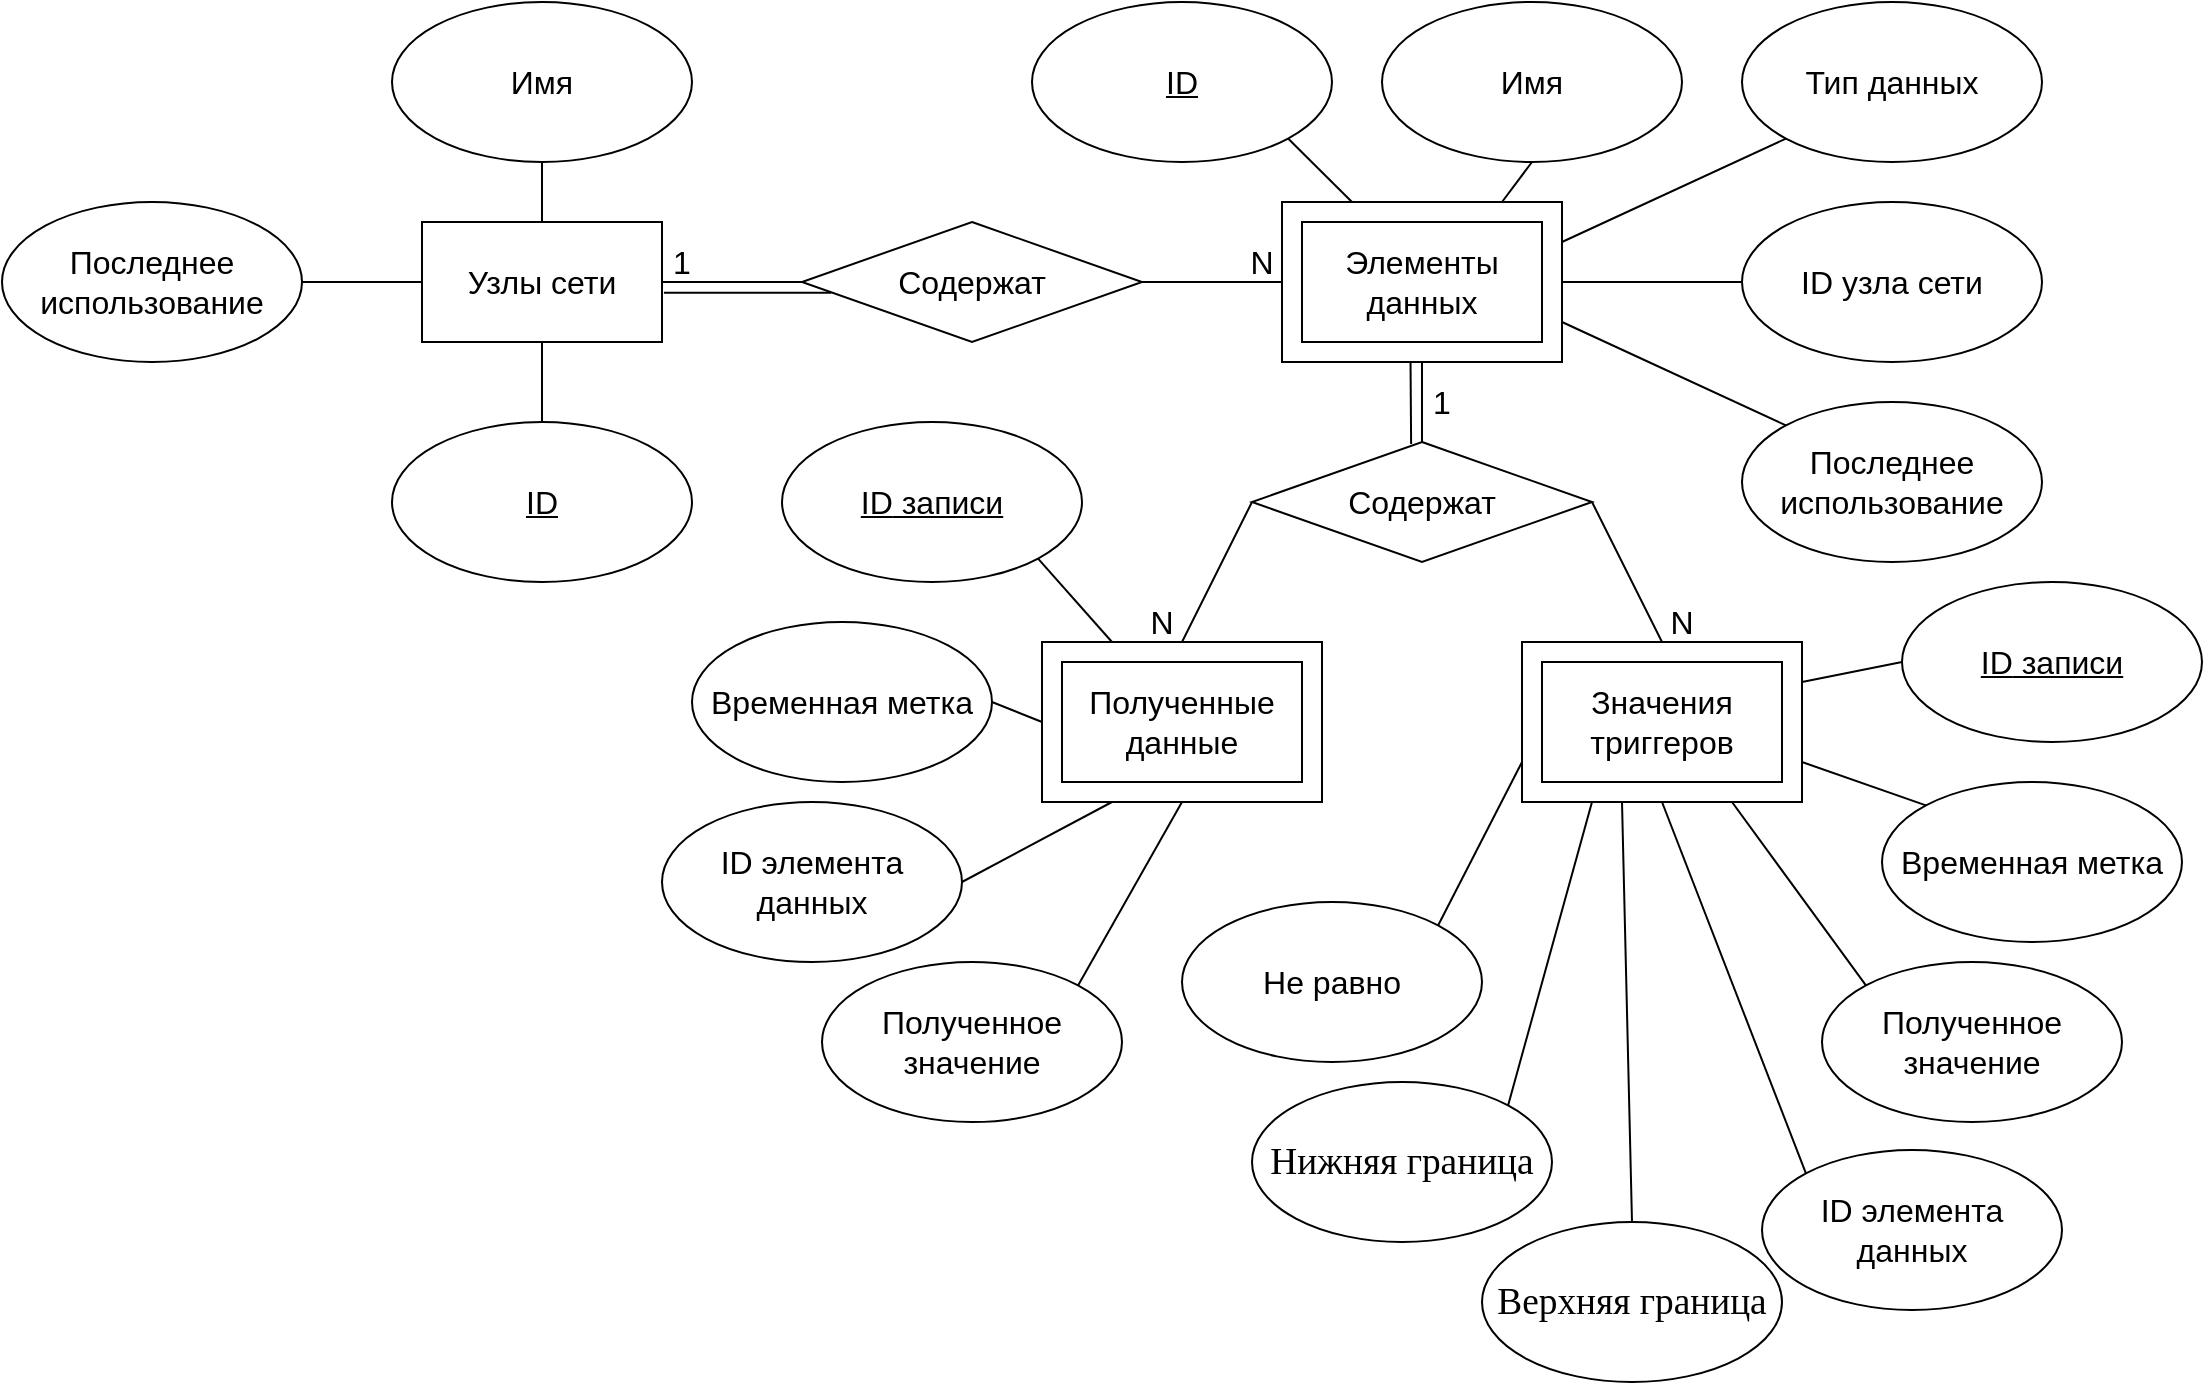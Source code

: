 <mxfile version="13.1.3" type="device"><diagram id="2NQud6H2d2UL2vJR8tZM" name="Page-1"><mxGraphModel dx="2306" dy="810" grid="1" gridSize="10" guides="1" tooltips="1" connect="1" arrows="1" fold="1" page="1" pageScale="1" pageWidth="827" pageHeight="1169" math="0" shadow="0"><root><mxCell id="0"/><mxCell id="1" parent="0"/><mxCell id="1g4GfbAe0ADZ7q655CXd-66" value="" style="rounded=0;whiteSpace=wrap;html=1;strokeColor=#000000;gradientColor=none;" vertex="1" parent="1"><mxGeometry x="630" y="330" width="140" height="80" as="geometry"/></mxCell><mxCell id="1g4GfbAe0ADZ7q655CXd-65" value="" style="rounded=0;whiteSpace=wrap;html=1;strokeColor=#000000;gradientColor=none;" vertex="1" parent="1"><mxGeometry x="390" y="330" width="140" height="80" as="geometry"/></mxCell><mxCell id="1g4GfbAe0ADZ7q655CXd-60" value="" style="rounded=0;whiteSpace=wrap;html=1;strokeColor=#000000;gradientColor=none;" vertex="1" parent="1"><mxGeometry x="510" y="110" width="140" height="80" as="geometry"/></mxCell><mxCell id="1g4GfbAe0ADZ7q655CXd-7" style="rounded=0;orthogonalLoop=1;jettySize=auto;html=1;exitX=1;exitY=0.5;exitDx=0;exitDy=0;entryX=0;entryY=0.5;entryDx=0;entryDy=0;endArrow=none;endFill=0;" edge="1" parent="1" source="1g4GfbAe0ADZ7q655CXd-1" target="1g4GfbAe0ADZ7q655CXd-5"><mxGeometry relative="1" as="geometry"/></mxCell><mxCell id="1g4GfbAe0ADZ7q655CXd-1" value="&lt;font style=&quot;font-size: 16px&quot;&gt;Узлы сети&lt;/font&gt;" style="rounded=0;whiteSpace=wrap;html=1;" vertex="1" parent="1"><mxGeometry x="80" y="120" width="120" height="60" as="geometry"/></mxCell><mxCell id="1g4GfbAe0ADZ7q655CXd-9" style="rounded=0;orthogonalLoop=1;jettySize=auto;html=1;entryX=0.5;entryY=0;entryDx=0;entryDy=0;endArrow=none;endFill=0;" edge="1" parent="1" target="1g4GfbAe0ADZ7q655CXd-6"><mxGeometry relative="1" as="geometry"><mxPoint x="580" y="190" as="sourcePoint"/></mxGeometry></mxCell><mxCell id="1g4GfbAe0ADZ7q655CXd-2" value="&lt;font style=&quot;font-size: 16px&quot;&gt;Элементы данных&lt;br&gt;&lt;/font&gt;" style="rounded=0;whiteSpace=wrap;html=1;strokeColor=#000000;gradientColor=none;" vertex="1" parent="1"><mxGeometry x="520" y="120" width="120" height="60" as="geometry"/></mxCell><mxCell id="1g4GfbAe0ADZ7q655CXd-3" value="&lt;font style=&quot;font-size: 16px&quot;&gt;Полученные данные&lt;br&gt;&lt;/font&gt;" style="rounded=0;whiteSpace=wrap;html=1;" vertex="1" parent="1"><mxGeometry x="400" y="340" width="120" height="60" as="geometry"/></mxCell><mxCell id="1g4GfbAe0ADZ7q655CXd-4" value="&lt;font style=&quot;font-size: 16px&quot;&gt;Значения триггеров&lt;br&gt;&lt;/font&gt;" style="rounded=0;whiteSpace=wrap;html=1;" vertex="1" parent="1"><mxGeometry x="640" y="340" width="120" height="60" as="geometry"/></mxCell><mxCell id="1g4GfbAe0ADZ7q655CXd-8" style="rounded=0;orthogonalLoop=1;jettySize=auto;html=1;exitX=1;exitY=0.5;exitDx=0;exitDy=0;endArrow=none;endFill=0;" edge="1" parent="1" source="1g4GfbAe0ADZ7q655CXd-5"><mxGeometry relative="1" as="geometry"><mxPoint x="510" y="150" as="targetPoint"/></mxGeometry></mxCell><mxCell id="1g4GfbAe0ADZ7q655CXd-5" value="&lt;font style=&quot;font-size: 16px&quot;&gt;Содержат&lt;/font&gt;" style="rhombus;whiteSpace=wrap;html=1;" vertex="1" parent="1"><mxGeometry x="270" y="120" width="170" height="60" as="geometry"/></mxCell><mxCell id="1g4GfbAe0ADZ7q655CXd-10" style="rounded=0;orthogonalLoop=1;jettySize=auto;html=1;exitX=0;exitY=0.5;exitDx=0;exitDy=0;entryX=0.5;entryY=0;entryDx=0;entryDy=0;endArrow=none;endFill=0;" edge="1" parent="1" source="1g4GfbAe0ADZ7q655CXd-6" target="1g4GfbAe0ADZ7q655CXd-65"><mxGeometry relative="1" as="geometry"/></mxCell><mxCell id="1g4GfbAe0ADZ7q655CXd-11" style="rounded=0;orthogonalLoop=1;jettySize=auto;html=1;exitX=1;exitY=0.5;exitDx=0;exitDy=0;entryX=0.5;entryY=0;entryDx=0;entryDy=0;endArrow=none;endFill=0;" edge="1" parent="1" source="1g4GfbAe0ADZ7q655CXd-6" target="1g4GfbAe0ADZ7q655CXd-66"><mxGeometry relative="1" as="geometry"/></mxCell><mxCell id="1g4GfbAe0ADZ7q655CXd-6" value="&lt;font style=&quot;font-size: 16px&quot;&gt;Содержат&lt;/font&gt;" style="rhombus;whiteSpace=wrap;html=1;" vertex="1" parent="1"><mxGeometry x="495" y="230" width="170" height="60" as="geometry"/></mxCell><mxCell id="1g4GfbAe0ADZ7q655CXd-35" style="edgeStyle=none;rounded=0;orthogonalLoop=1;jettySize=auto;html=1;exitX=1;exitY=0.5;exitDx=0;exitDy=0;entryX=0;entryY=0.5;entryDx=0;entryDy=0;endArrow=none;endFill=0;" edge="1" parent="1" source="1g4GfbAe0ADZ7q655CXd-14" target="1g4GfbAe0ADZ7q655CXd-1"><mxGeometry relative="1" as="geometry"/></mxCell><mxCell id="1g4GfbAe0ADZ7q655CXd-14" value="&lt;font style=&quot;font-size: 16px&quot;&gt;Последнее использование&lt;br&gt;&lt;/font&gt;" style="ellipse;whiteSpace=wrap;html=1;" vertex="1" parent="1"><mxGeometry x="-130" y="110" width="150" height="80" as="geometry"/></mxCell><mxCell id="1g4GfbAe0ADZ7q655CXd-34" style="rounded=0;orthogonalLoop=1;jettySize=auto;html=1;exitX=0.5;exitY=1;exitDx=0;exitDy=0;endArrow=none;endFill=0;" edge="1" parent="1" source="1g4GfbAe0ADZ7q655CXd-15" target="1g4GfbAe0ADZ7q655CXd-1"><mxGeometry relative="1" as="geometry"/></mxCell><mxCell id="1g4GfbAe0ADZ7q655CXd-15" value="&lt;font style=&quot;font-size: 16px&quot;&gt;Имя&lt;/font&gt;" style="ellipse;whiteSpace=wrap;html=1;" vertex="1" parent="1"><mxGeometry x="65" y="10" width="150" height="80" as="geometry"/></mxCell><mxCell id="1g4GfbAe0ADZ7q655CXd-36" style="edgeStyle=none;rounded=0;orthogonalLoop=1;jettySize=auto;html=1;exitX=0.5;exitY=0;exitDx=0;exitDy=0;entryX=0.5;entryY=1;entryDx=0;entryDy=0;endArrow=none;endFill=0;" edge="1" parent="1" source="1g4GfbAe0ADZ7q655CXd-16" target="1g4GfbAe0ADZ7q655CXd-1"><mxGeometry relative="1" as="geometry"/></mxCell><mxCell id="1g4GfbAe0ADZ7q655CXd-16" value="&lt;u&gt;&lt;font style=&quot;font-size: 16px&quot;&gt;ID&lt;/font&gt;&lt;/u&gt;" style="ellipse;whiteSpace=wrap;html=1;" vertex="1" parent="1"><mxGeometry x="65" y="220" width="150" height="80" as="geometry"/></mxCell><mxCell id="1g4GfbAe0ADZ7q655CXd-54" style="edgeStyle=none;rounded=0;orthogonalLoop=1;jettySize=auto;html=1;exitX=1;exitY=1;exitDx=0;exitDy=0;entryX=0.25;entryY=0;entryDx=0;entryDy=0;endArrow=none;endFill=0;" edge="1" parent="1" source="1g4GfbAe0ADZ7q655CXd-17" target="1g4GfbAe0ADZ7q655CXd-60"><mxGeometry relative="1" as="geometry"/></mxCell><mxCell id="1g4GfbAe0ADZ7q655CXd-17" value="&lt;u&gt;&lt;font style=&quot;font-size: 16px&quot;&gt;ID&lt;/font&gt;&lt;/u&gt;" style="ellipse;whiteSpace=wrap;html=1;" vertex="1" parent="1"><mxGeometry x="385" y="10" width="150" height="80" as="geometry"/></mxCell><mxCell id="1g4GfbAe0ADZ7q655CXd-53" style="edgeStyle=none;rounded=0;orthogonalLoop=1;jettySize=auto;html=1;exitX=0.5;exitY=1;exitDx=0;exitDy=0;endArrow=none;endFill=0;" edge="1" parent="1" source="1g4GfbAe0ADZ7q655CXd-18"><mxGeometry relative="1" as="geometry"><mxPoint x="620" y="110" as="targetPoint"/></mxGeometry></mxCell><mxCell id="1g4GfbAe0ADZ7q655CXd-18" value="&lt;font style=&quot;font-size: 16px&quot;&gt;Имя&lt;/font&gt;" style="ellipse;whiteSpace=wrap;html=1;" vertex="1" parent="1"><mxGeometry x="560" y="10" width="150" height="80" as="geometry"/></mxCell><mxCell id="1g4GfbAe0ADZ7q655CXd-52" style="edgeStyle=none;rounded=0;orthogonalLoop=1;jettySize=auto;html=1;exitX=0;exitY=1;exitDx=0;exitDy=0;entryX=1;entryY=0.25;entryDx=0;entryDy=0;endArrow=none;endFill=0;" edge="1" parent="1" source="1g4GfbAe0ADZ7q655CXd-19" target="1g4GfbAe0ADZ7q655CXd-60"><mxGeometry relative="1" as="geometry"/></mxCell><mxCell id="1g4GfbAe0ADZ7q655CXd-19" value="&lt;font style=&quot;font-size: 16px&quot;&gt;Тип данных&lt;br&gt;&lt;/font&gt;" style="ellipse;whiteSpace=wrap;html=1;" vertex="1" parent="1"><mxGeometry x="740" y="10" width="150" height="80" as="geometry"/></mxCell><mxCell id="1g4GfbAe0ADZ7q655CXd-51" style="edgeStyle=none;rounded=0;orthogonalLoop=1;jettySize=auto;html=1;exitX=0;exitY=0.5;exitDx=0;exitDy=0;endArrow=none;endFill=0;" edge="1" parent="1" source="1g4GfbAe0ADZ7q655CXd-20"><mxGeometry relative="1" as="geometry"><mxPoint x="650" y="150" as="targetPoint"/></mxGeometry></mxCell><mxCell id="1g4GfbAe0ADZ7q655CXd-20" value="&lt;font style=&quot;font-size: 16px&quot;&gt;ID узла сети&lt;br&gt;&lt;/font&gt;" style="ellipse;whiteSpace=wrap;html=1;" vertex="1" parent="1"><mxGeometry x="740" y="110" width="150" height="80" as="geometry"/></mxCell><mxCell id="1g4GfbAe0ADZ7q655CXd-50" style="edgeStyle=none;rounded=0;orthogonalLoop=1;jettySize=auto;html=1;exitX=0;exitY=0;exitDx=0;exitDy=0;endArrow=none;endFill=0;" edge="1" parent="1" source="1g4GfbAe0ADZ7q655CXd-21"><mxGeometry relative="1" as="geometry"><mxPoint x="650" y="170" as="targetPoint"/></mxGeometry></mxCell><mxCell id="1g4GfbAe0ADZ7q655CXd-21" value="&lt;font style=&quot;font-size: 16px&quot;&gt;Последнее использование&lt;br&gt;&lt;/font&gt;" style="ellipse;whiteSpace=wrap;html=1;" vertex="1" parent="1"><mxGeometry x="740" y="210" width="150" height="80" as="geometry"/></mxCell><mxCell id="1g4GfbAe0ADZ7q655CXd-38" style="edgeStyle=none;rounded=0;orthogonalLoop=1;jettySize=auto;html=1;exitX=1;exitY=0.5;exitDx=0;exitDy=0;endArrow=none;endFill=0;" edge="1" parent="1" source="1g4GfbAe0ADZ7q655CXd-22"><mxGeometry relative="1" as="geometry"><mxPoint x="390" y="370" as="targetPoint"/></mxGeometry></mxCell><mxCell id="1g4GfbAe0ADZ7q655CXd-22" value="&lt;font style=&quot;font-size: 16px&quot;&gt;Временная метка&lt;br&gt;&lt;/font&gt;" style="ellipse;whiteSpace=wrap;html=1;" vertex="1" parent="1"><mxGeometry x="215" y="320" width="150" height="80" as="geometry"/></mxCell><mxCell id="1g4GfbAe0ADZ7q655CXd-37" style="edgeStyle=none;rounded=0;orthogonalLoop=1;jettySize=auto;html=1;exitX=1;exitY=1;exitDx=0;exitDy=0;entryX=0.25;entryY=0;entryDx=0;entryDy=0;endArrow=none;endFill=0;" edge="1" parent="1" source="1g4GfbAe0ADZ7q655CXd-23" target="1g4GfbAe0ADZ7q655CXd-65"><mxGeometry relative="1" as="geometry"/></mxCell><mxCell id="1g4GfbAe0ADZ7q655CXd-23" value="&lt;u&gt;&lt;font style=&quot;font-size: 16px&quot;&gt;ID&lt;/font&gt;&lt;font style=&quot;font-size: 16px&quot;&gt; записи&lt;br&gt;&lt;/font&gt;&lt;/u&gt;" style="ellipse;whiteSpace=wrap;html=1;" vertex="1" parent="1"><mxGeometry x="260" y="220" width="150" height="80" as="geometry"/></mxCell><mxCell id="1g4GfbAe0ADZ7q655CXd-39" style="edgeStyle=none;rounded=0;orthogonalLoop=1;jettySize=auto;html=1;exitX=1;exitY=0.5;exitDx=0;exitDy=0;entryX=0.25;entryY=1;entryDx=0;entryDy=0;endArrow=none;endFill=0;" edge="1" parent="1" source="1g4GfbAe0ADZ7q655CXd-24" target="1g4GfbAe0ADZ7q655CXd-65"><mxGeometry relative="1" as="geometry"/></mxCell><mxCell id="1g4GfbAe0ADZ7q655CXd-24" value="&lt;font style=&quot;font-size: 16px&quot;&gt;ID&lt;/font&gt;&lt;font style=&quot;font-size: 16px&quot;&gt; элемента данных&lt;br&gt;&lt;/font&gt;" style="ellipse;whiteSpace=wrap;html=1;" vertex="1" parent="1"><mxGeometry x="200" y="410" width="150" height="80" as="geometry"/></mxCell><mxCell id="1g4GfbAe0ADZ7q655CXd-40" style="edgeStyle=none;rounded=0;orthogonalLoop=1;jettySize=auto;html=1;exitX=1;exitY=0;exitDx=0;exitDy=0;entryX=0.5;entryY=1;entryDx=0;entryDy=0;endArrow=none;endFill=0;" edge="1" parent="1" source="1g4GfbAe0ADZ7q655CXd-25" target="1g4GfbAe0ADZ7q655CXd-65"><mxGeometry relative="1" as="geometry"/></mxCell><mxCell id="1g4GfbAe0ADZ7q655CXd-25" value="&lt;font style=&quot;font-size: 16px&quot;&gt;Полученное значение&lt;br&gt;&lt;/font&gt;" style="ellipse;whiteSpace=wrap;html=1;" vertex="1" parent="1"><mxGeometry x="280" y="490" width="150" height="80" as="geometry"/></mxCell><mxCell id="1g4GfbAe0ADZ7q655CXd-49" style="edgeStyle=none;rounded=0;orthogonalLoop=1;jettySize=auto;html=1;exitX=0;exitY=0.5;exitDx=0;exitDy=0;entryX=1;entryY=0.25;entryDx=0;entryDy=0;endArrow=none;endFill=0;" edge="1" parent="1" source="1g4GfbAe0ADZ7q655CXd-26" target="1g4GfbAe0ADZ7q655CXd-66"><mxGeometry relative="1" as="geometry"/></mxCell><mxCell id="1g4GfbAe0ADZ7q655CXd-26" value="&lt;u&gt;&lt;font style=&quot;font-size: 16px&quot;&gt;ID&lt;/font&gt;&lt;font style=&quot;font-size: 16px&quot;&gt; записи&lt;br&gt;&lt;/font&gt;&lt;/u&gt;" style="ellipse;whiteSpace=wrap;html=1;" vertex="1" parent="1"><mxGeometry x="820" y="300" width="150" height="80" as="geometry"/></mxCell><mxCell id="1g4GfbAe0ADZ7q655CXd-48" style="edgeStyle=none;rounded=0;orthogonalLoop=1;jettySize=auto;html=1;exitX=0;exitY=0;exitDx=0;exitDy=0;entryX=1;entryY=0.75;entryDx=0;entryDy=0;endArrow=none;endFill=0;" edge="1" parent="1" source="1g4GfbAe0ADZ7q655CXd-27" target="1g4GfbAe0ADZ7q655CXd-66"><mxGeometry relative="1" as="geometry"/></mxCell><mxCell id="1g4GfbAe0ADZ7q655CXd-27" value="&lt;font style=&quot;font-size: 16px&quot;&gt;Временная метка&lt;br&gt;&lt;/font&gt;" style="ellipse;whiteSpace=wrap;html=1;" vertex="1" parent="1"><mxGeometry x="810" y="400" width="150" height="80" as="geometry"/></mxCell><mxCell id="1g4GfbAe0ADZ7q655CXd-47" style="edgeStyle=none;rounded=0;orthogonalLoop=1;jettySize=auto;html=1;exitX=0;exitY=0;exitDx=0;exitDy=0;entryX=0.75;entryY=1;entryDx=0;entryDy=0;endArrow=none;endFill=0;" edge="1" parent="1" source="1g4GfbAe0ADZ7q655CXd-28" target="1g4GfbAe0ADZ7q655CXd-66"><mxGeometry relative="1" as="geometry"/></mxCell><mxCell id="1g4GfbAe0ADZ7q655CXd-28" value="&lt;font style=&quot;font-size: 16px&quot;&gt;Полученное значение&lt;br&gt;&lt;/font&gt;" style="ellipse;whiteSpace=wrap;html=1;" vertex="1" parent="1"><mxGeometry x="780" y="490" width="150" height="80" as="geometry"/></mxCell><mxCell id="1g4GfbAe0ADZ7q655CXd-46" style="edgeStyle=none;rounded=0;orthogonalLoop=1;jettySize=auto;html=1;exitX=0;exitY=0;exitDx=0;exitDy=0;entryX=0.5;entryY=1;entryDx=0;entryDy=0;endArrow=none;endFill=0;" edge="1" parent="1" source="1g4GfbAe0ADZ7q655CXd-29" target="1g4GfbAe0ADZ7q655CXd-66"><mxGeometry relative="1" as="geometry"/></mxCell><mxCell id="1g4GfbAe0ADZ7q655CXd-29" value="&lt;font style=&quot;font-size: 16px&quot;&gt;ID&lt;/font&gt;&lt;font style=&quot;font-size: 16px&quot;&gt; элемента данных&lt;br&gt;&lt;/font&gt;" style="ellipse;whiteSpace=wrap;html=1;" vertex="1" parent="1"><mxGeometry x="750" y="584" width="150" height="80" as="geometry"/></mxCell><mxCell id="1g4GfbAe0ADZ7q655CXd-45" style="edgeStyle=none;rounded=0;orthogonalLoop=1;jettySize=auto;html=1;exitX=0.5;exitY=0;exitDx=0;exitDy=0;endArrow=none;endFill=0;" edge="1" parent="1" source="1g4GfbAe0ADZ7q655CXd-30"><mxGeometry relative="1" as="geometry"><mxPoint x="680" y="410" as="targetPoint"/></mxGeometry></mxCell><mxCell id="1g4GfbAe0ADZ7q655CXd-30" value="&lt;span style=&quot;font-size: 14pt ; font-family: &amp;#34;times new roman&amp;#34; ; color: rgb(0 , 0 , 0) ; background-color: transparent ; font-weight: 400 ; font-style: normal ; font-variant: normal ; text-decoration: none ; vertical-align: baseline&quot; id=&quot;docs-internal-guid-6fc6577d-7fff-c429-4981-9837012be45c&quot;&gt;Верхняя граница&lt;/span&gt;" style="ellipse;whiteSpace=wrap;html=1;" vertex="1" parent="1"><mxGeometry x="610" y="620" width="150" height="80" as="geometry"/></mxCell><mxCell id="1g4GfbAe0ADZ7q655CXd-55" style="edgeStyle=none;rounded=0;orthogonalLoop=1;jettySize=auto;html=1;exitX=1;exitY=0;exitDx=0;exitDy=0;entryX=0.25;entryY=1;entryDx=0;entryDy=0;endArrow=none;endFill=0;" edge="1" parent="1" source="1g4GfbAe0ADZ7q655CXd-31" target="1g4GfbAe0ADZ7q655CXd-66"><mxGeometry relative="1" as="geometry"/></mxCell><mxCell id="1g4GfbAe0ADZ7q655CXd-31" value="&lt;span style=&quot;font-size: 14pt ; font-family: &amp;#34;times new roman&amp;#34; ; color: rgb(0 , 0 , 0) ; background-color: transparent ; font-weight: 400 ; font-style: normal ; font-variant: normal ; text-decoration: none ; vertical-align: baseline&quot; id=&quot;docs-internal-guid-617ff068-7fff-f5dd-87be-ef565b39b980&quot;&gt;Нижняя граница&lt;/span&gt;" style="ellipse;whiteSpace=wrap;html=1;" vertex="1" parent="1"><mxGeometry x="495" y="550" width="150" height="80" as="geometry"/></mxCell><mxCell id="1g4GfbAe0ADZ7q655CXd-41" style="edgeStyle=none;rounded=0;orthogonalLoop=1;jettySize=auto;html=1;exitX=1;exitY=0;exitDx=0;exitDy=0;endArrow=none;endFill=0;" edge="1" parent="1" source="1g4GfbAe0ADZ7q655CXd-32"><mxGeometry relative="1" as="geometry"><mxPoint x="630" y="390" as="targetPoint"/></mxGeometry></mxCell><mxCell id="1g4GfbAe0ADZ7q655CXd-32" value="&lt;font style=&quot;font-size: 16px&quot;&gt;Не равно&lt;br&gt;&lt;/font&gt;" style="ellipse;whiteSpace=wrap;html=1;" vertex="1" parent="1"><mxGeometry x="460" y="460" width="150" height="80" as="geometry"/></mxCell><mxCell id="1g4GfbAe0ADZ7q655CXd-69" value="" style="endArrow=none;html=1;exitX=1.008;exitY=0.59;exitDx=0;exitDy=0;exitPerimeter=0;entryX=0.086;entryY=0.59;entryDx=0;entryDy=0;entryPerimeter=0;" edge="1" parent="1" source="1g4GfbAe0ADZ7q655CXd-1" target="1g4GfbAe0ADZ7q655CXd-5"><mxGeometry width="50" height="50" relative="1" as="geometry"><mxPoint x="210" y="175" as="sourcePoint"/><mxPoint x="260" y="125" as="targetPoint"/></mxGeometry></mxCell><mxCell id="1g4GfbAe0ADZ7q655CXd-70" value="" style="endArrow=none;html=1;exitX=0.459;exitY=0.995;exitDx=0;exitDy=0;exitPerimeter=0;entryX=0.468;entryY=0.017;entryDx=0;entryDy=0;entryPerimeter=0;" edge="1" parent="1" source="1g4GfbAe0ADZ7q655CXd-60" target="1g4GfbAe0ADZ7q655CXd-6"><mxGeometry width="50" height="50" relative="1" as="geometry"><mxPoint x="510.0" y="210.0" as="sourcePoint"/><mxPoint x="593.66" y="210.0" as="targetPoint"/><Array as="points"/></mxGeometry></mxCell><mxCell id="1g4GfbAe0ADZ7q655CXd-71" value="&lt;font style=&quot;font-size: 16px&quot;&gt;1&lt;/font&gt;" style="text;html=1;strokeColor=none;fillColor=none;align=center;verticalAlign=middle;whiteSpace=wrap;rounded=0;" vertex="1" parent="1"><mxGeometry x="190" y="130" width="40" height="20" as="geometry"/></mxCell><mxCell id="1g4GfbAe0ADZ7q655CXd-72" value="&lt;font style=&quot;font-size: 16px&quot;&gt;N&lt;/font&gt;" style="text;html=1;strokeColor=none;fillColor=none;align=center;verticalAlign=middle;whiteSpace=wrap;rounded=0;" vertex="1" parent="1"><mxGeometry x="430" y="310" width="40" height="20" as="geometry"/></mxCell><mxCell id="1g4GfbAe0ADZ7q655CXd-73" value="&lt;font style=&quot;font-size: 16px&quot;&gt;1&lt;/font&gt;" style="text;html=1;strokeColor=none;fillColor=none;align=center;verticalAlign=middle;whiteSpace=wrap;rounded=0;" vertex="1" parent="1"><mxGeometry x="570" y="200" width="40" height="20" as="geometry"/></mxCell><mxCell id="1g4GfbAe0ADZ7q655CXd-75" value="&lt;font style=&quot;font-size: 16px&quot;&gt;N&lt;/font&gt;" style="text;html=1;strokeColor=none;fillColor=none;align=center;verticalAlign=middle;whiteSpace=wrap;rounded=0;" vertex="1" parent="1"><mxGeometry x="690" y="310" width="40" height="20" as="geometry"/></mxCell><mxCell id="1g4GfbAe0ADZ7q655CXd-76" value="&lt;font style=&quot;font-size: 16px&quot;&gt;N&lt;/font&gt;" style="text;html=1;strokeColor=none;fillColor=none;align=center;verticalAlign=middle;whiteSpace=wrap;rounded=0;" vertex="1" parent="1"><mxGeometry x="480" y="130" width="40" height="20" as="geometry"/></mxCell></root></mxGraphModel></diagram></mxfile>